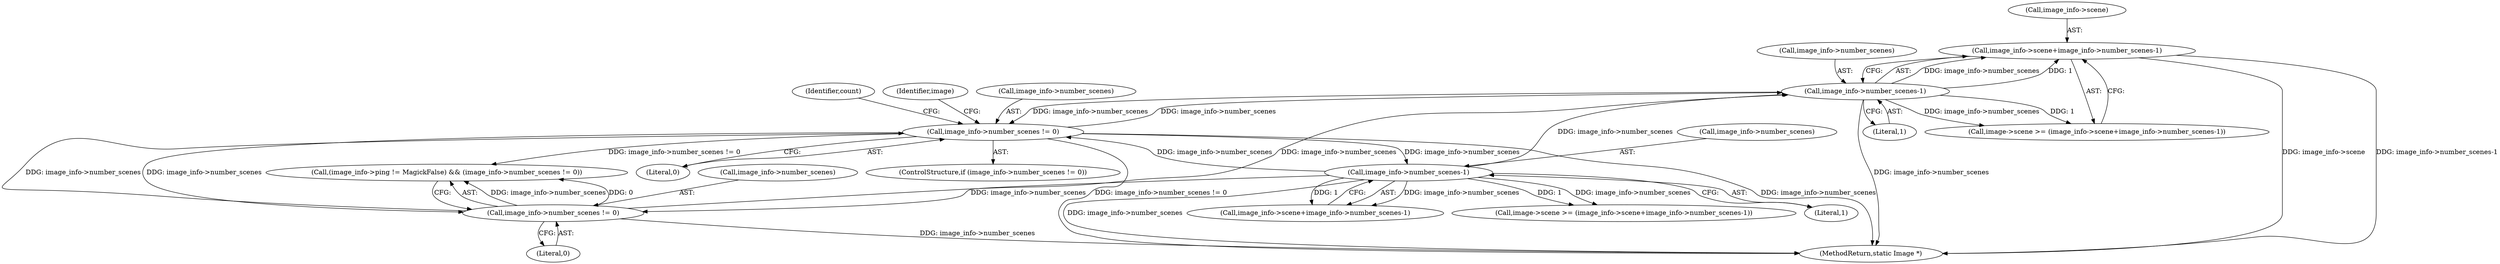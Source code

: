digraph "0_ImageMagick_134463b926fa965571aa4febd61b810be5e7da05_0@pointer" {
"1001189" [label="(Call,image_info->scene+image_info->number_scenes-1)"];
"1001193" [label="(Call,image_info->number_scenes-1)"];
"1001179" [label="(Call,image_info->number_scenes != 0)"];
"1002246" [label="(Call,image_info->number_scenes != 0)"];
"1002260" [label="(Call,image_info->number_scenes-1)"];
"1002260" [label="(Call,image_info->number_scenes-1)"];
"1002245" [label="(ControlStructure,if (image_info->number_scenes != 0))"];
"1002264" [label="(Literal,1)"];
"1002254" [label="(Identifier,image)"];
"1002247" [label="(Call,image_info->number_scenes)"];
"1001180" [label="(Call,image_info->number_scenes)"];
"1002250" [label="(Literal,0)"];
"1001179" [label="(Call,image_info->number_scenes != 0)"];
"1002267" [label="(Identifier,count)"];
"1002261" [label="(Call,image_info->number_scenes)"];
"1002252" [label="(Call,image->scene >= (image_info->scene+image_info->number_scenes-1))"];
"1002256" [label="(Call,image_info->scene+image_info->number_scenes-1)"];
"1001185" [label="(Call,image->scene >= (image_info->scene+image_info->number_scenes-1))"];
"1001189" [label="(Call,image_info->scene+image_info->number_scenes-1)"];
"1001194" [label="(Call,image_info->number_scenes)"];
"1002340" [label="(MethodReturn,static Image *)"];
"1001173" [label="(Call,(image_info->ping != MagickFalse) && (image_info->number_scenes != 0))"];
"1001190" [label="(Call,image_info->scene)"];
"1002246" [label="(Call,image_info->number_scenes != 0)"];
"1001183" [label="(Literal,0)"];
"1001193" [label="(Call,image_info->number_scenes-1)"];
"1001197" [label="(Literal,1)"];
"1001189" -> "1001185"  [label="AST: "];
"1001189" -> "1001193"  [label="CFG: "];
"1001190" -> "1001189"  [label="AST: "];
"1001193" -> "1001189"  [label="AST: "];
"1001185" -> "1001189"  [label="CFG: "];
"1001189" -> "1002340"  [label="DDG: image_info->scene"];
"1001189" -> "1002340"  [label="DDG: image_info->number_scenes-1"];
"1001193" -> "1001189"  [label="DDG: image_info->number_scenes"];
"1001193" -> "1001189"  [label="DDG: 1"];
"1001193" -> "1001197"  [label="CFG: "];
"1001194" -> "1001193"  [label="AST: "];
"1001197" -> "1001193"  [label="AST: "];
"1001193" -> "1002340"  [label="DDG: image_info->number_scenes"];
"1001193" -> "1001185"  [label="DDG: image_info->number_scenes"];
"1001193" -> "1001185"  [label="DDG: 1"];
"1001179" -> "1001193"  [label="DDG: image_info->number_scenes"];
"1002246" -> "1001193"  [label="DDG: image_info->number_scenes"];
"1002260" -> "1001193"  [label="DDG: image_info->number_scenes"];
"1001193" -> "1002246"  [label="DDG: image_info->number_scenes"];
"1001179" -> "1001173"  [label="AST: "];
"1001179" -> "1001183"  [label="CFG: "];
"1001180" -> "1001179"  [label="AST: "];
"1001183" -> "1001179"  [label="AST: "];
"1001173" -> "1001179"  [label="CFG: "];
"1001179" -> "1002340"  [label="DDG: image_info->number_scenes"];
"1001179" -> "1001173"  [label="DDG: image_info->number_scenes"];
"1001179" -> "1001173"  [label="DDG: 0"];
"1002246" -> "1001179"  [label="DDG: image_info->number_scenes"];
"1002260" -> "1001179"  [label="DDG: image_info->number_scenes"];
"1001179" -> "1002246"  [label="DDG: image_info->number_scenes"];
"1002246" -> "1002245"  [label="AST: "];
"1002246" -> "1002250"  [label="CFG: "];
"1002247" -> "1002246"  [label="AST: "];
"1002250" -> "1002246"  [label="AST: "];
"1002254" -> "1002246"  [label="CFG: "];
"1002267" -> "1002246"  [label="CFG: "];
"1002246" -> "1002340"  [label="DDG: image_info->number_scenes != 0"];
"1002246" -> "1002340"  [label="DDG: image_info->number_scenes"];
"1002246" -> "1001173"  [label="DDG: image_info->number_scenes != 0"];
"1002260" -> "1002246"  [label="DDG: image_info->number_scenes"];
"1002246" -> "1002260"  [label="DDG: image_info->number_scenes"];
"1002260" -> "1002256"  [label="AST: "];
"1002260" -> "1002264"  [label="CFG: "];
"1002261" -> "1002260"  [label="AST: "];
"1002264" -> "1002260"  [label="AST: "];
"1002256" -> "1002260"  [label="CFG: "];
"1002260" -> "1002340"  [label="DDG: image_info->number_scenes"];
"1002260" -> "1002252"  [label="DDG: image_info->number_scenes"];
"1002260" -> "1002252"  [label="DDG: 1"];
"1002260" -> "1002256"  [label="DDG: image_info->number_scenes"];
"1002260" -> "1002256"  [label="DDG: 1"];
}
